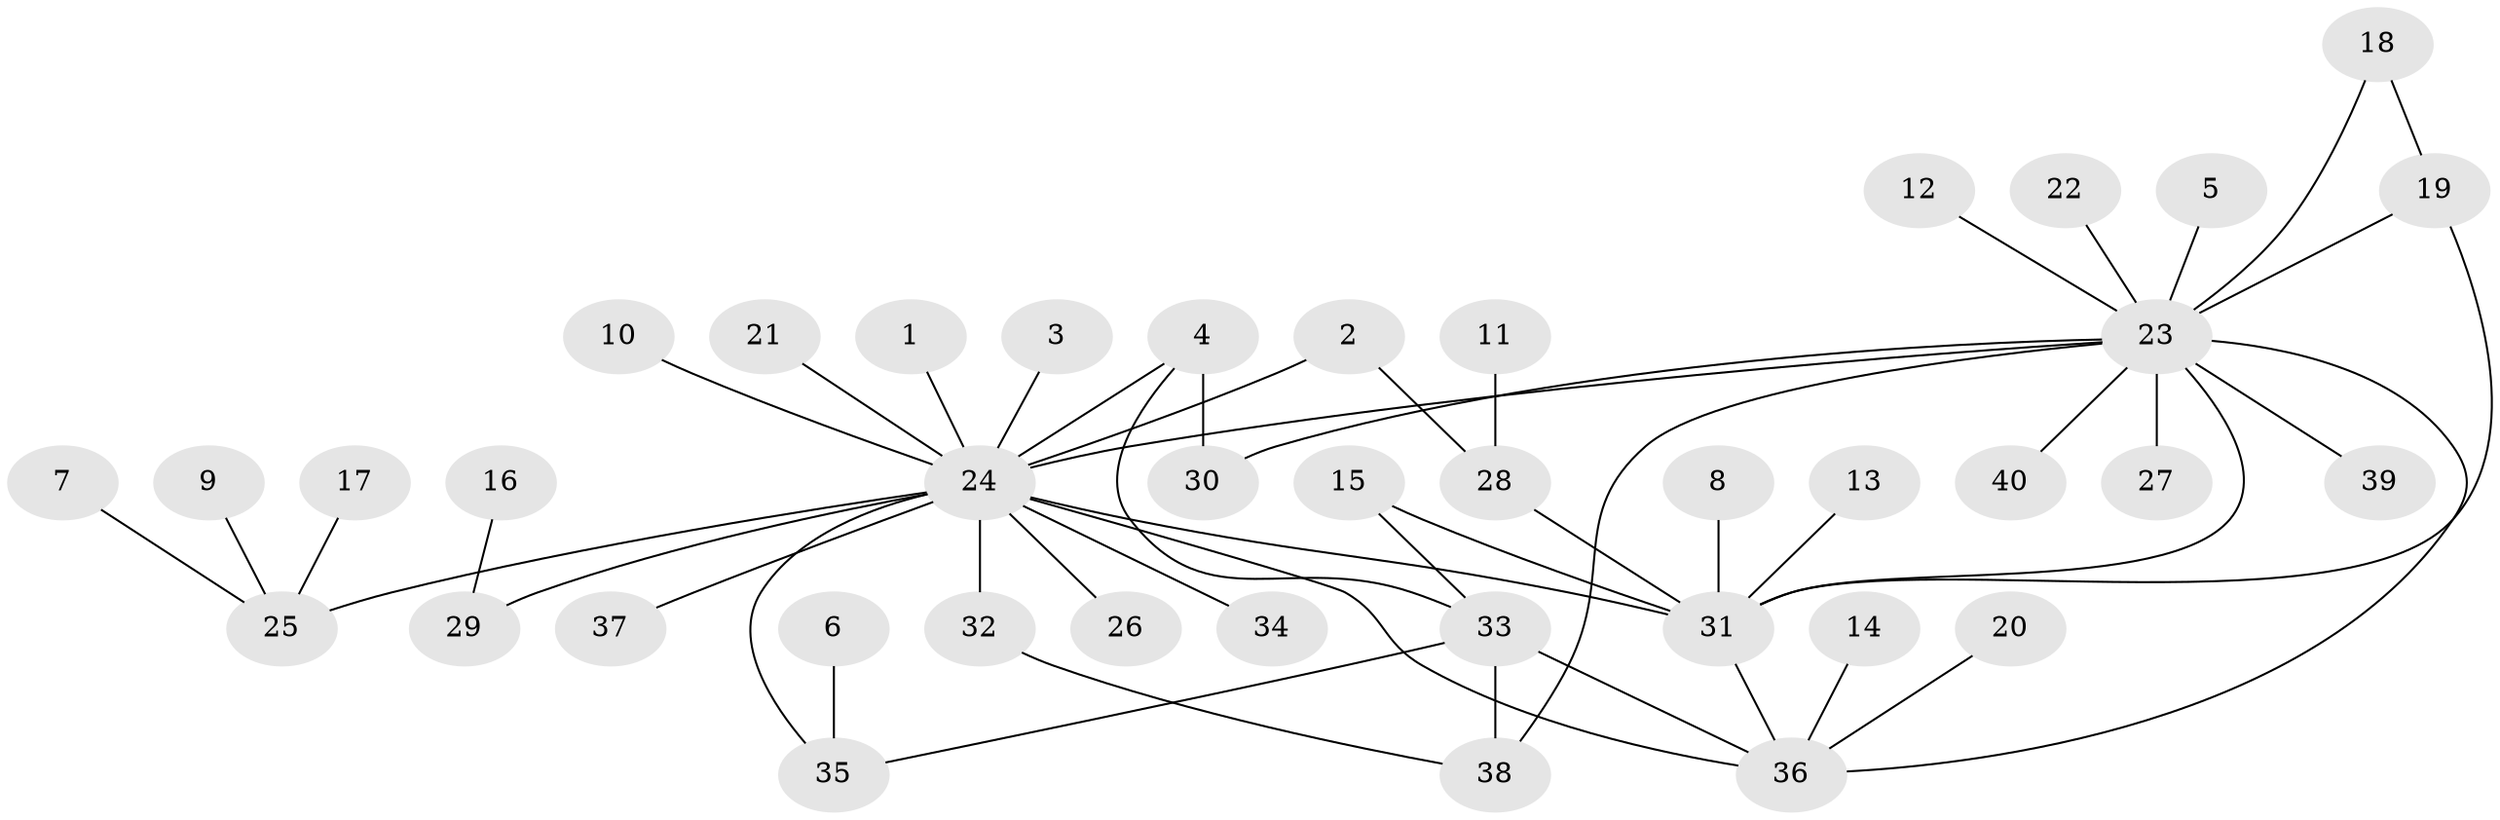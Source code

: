 // original degree distribution, {11: 0.0125, 1: 0.575, 6: 0.025, 17: 0.0125, 4: 0.0875, 3: 0.0625, 10: 0.0125, 2: 0.175, 5: 0.025, 7: 0.0125}
// Generated by graph-tools (version 1.1) at 2025/25/03/09/25 03:25:54]
// undirected, 40 vertices, 51 edges
graph export_dot {
graph [start="1"]
  node [color=gray90,style=filled];
  1;
  2;
  3;
  4;
  5;
  6;
  7;
  8;
  9;
  10;
  11;
  12;
  13;
  14;
  15;
  16;
  17;
  18;
  19;
  20;
  21;
  22;
  23;
  24;
  25;
  26;
  27;
  28;
  29;
  30;
  31;
  32;
  33;
  34;
  35;
  36;
  37;
  38;
  39;
  40;
  1 -- 24 [weight=1.0];
  2 -- 24 [weight=1.0];
  2 -- 28 [weight=1.0];
  3 -- 24 [weight=1.0];
  4 -- 24 [weight=1.0];
  4 -- 30 [weight=1.0];
  4 -- 33 [weight=1.0];
  5 -- 23 [weight=1.0];
  6 -- 35 [weight=1.0];
  7 -- 25 [weight=1.0];
  8 -- 31 [weight=1.0];
  9 -- 25 [weight=1.0];
  10 -- 24 [weight=1.0];
  11 -- 28 [weight=1.0];
  12 -- 23 [weight=1.0];
  13 -- 31 [weight=1.0];
  14 -- 36 [weight=1.0];
  15 -- 31 [weight=1.0];
  15 -- 33 [weight=1.0];
  16 -- 29 [weight=1.0];
  17 -- 25 [weight=1.0];
  18 -- 19 [weight=1.0];
  18 -- 23 [weight=1.0];
  19 -- 23 [weight=1.0];
  19 -- 31 [weight=1.0];
  20 -- 36 [weight=1.0];
  21 -- 24 [weight=1.0];
  22 -- 23 [weight=1.0];
  23 -- 24 [weight=1.0];
  23 -- 27 [weight=1.0];
  23 -- 30 [weight=1.0];
  23 -- 31 [weight=1.0];
  23 -- 36 [weight=1.0];
  23 -- 38 [weight=1.0];
  23 -- 39 [weight=1.0];
  23 -- 40 [weight=1.0];
  24 -- 25 [weight=1.0];
  24 -- 26 [weight=1.0];
  24 -- 29 [weight=1.0];
  24 -- 31 [weight=1.0];
  24 -- 32 [weight=1.0];
  24 -- 34 [weight=1.0];
  24 -- 35 [weight=1.0];
  24 -- 36 [weight=1.0];
  24 -- 37 [weight=1.0];
  28 -- 31 [weight=1.0];
  31 -- 36 [weight=1.0];
  32 -- 38 [weight=1.0];
  33 -- 35 [weight=1.0];
  33 -- 36 [weight=1.0];
  33 -- 38 [weight=1.0];
}
